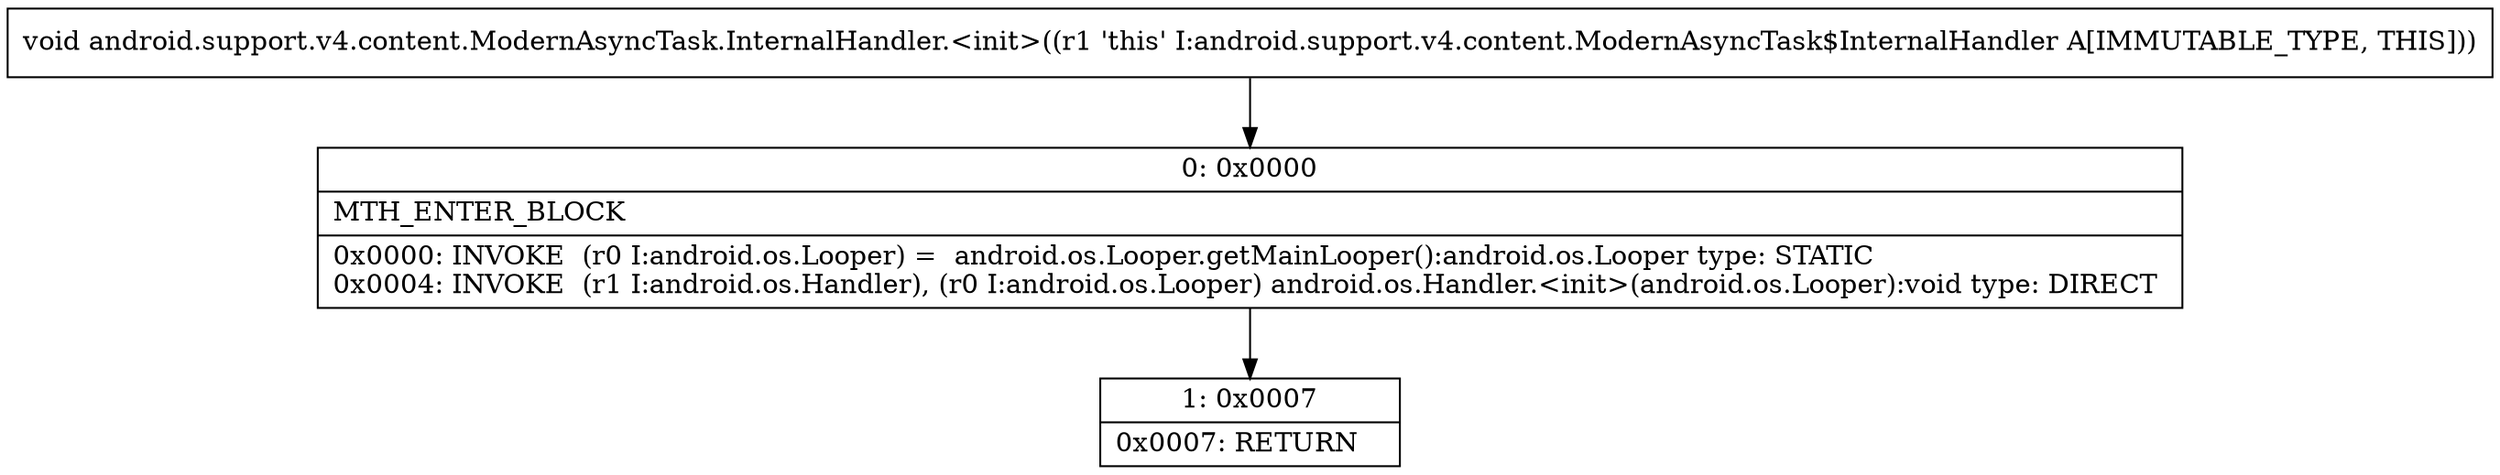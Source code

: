 digraph "CFG forandroid.support.v4.content.ModernAsyncTask.InternalHandler.\<init\>()V" {
Node_0 [shape=record,label="{0\:\ 0x0000|MTH_ENTER_BLOCK\l|0x0000: INVOKE  (r0 I:android.os.Looper) =  android.os.Looper.getMainLooper():android.os.Looper type: STATIC \l0x0004: INVOKE  (r1 I:android.os.Handler), (r0 I:android.os.Looper) android.os.Handler.\<init\>(android.os.Looper):void type: DIRECT \l}"];
Node_1 [shape=record,label="{1\:\ 0x0007|0x0007: RETURN   \l}"];
MethodNode[shape=record,label="{void android.support.v4.content.ModernAsyncTask.InternalHandler.\<init\>((r1 'this' I:android.support.v4.content.ModernAsyncTask$InternalHandler A[IMMUTABLE_TYPE, THIS])) }"];
MethodNode -> Node_0;
Node_0 -> Node_1;
}

